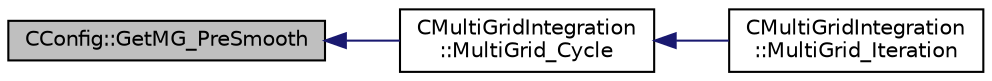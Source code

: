 digraph "CConfig::GetMG_PreSmooth"
{
  edge [fontname="Helvetica",fontsize="10",labelfontname="Helvetica",labelfontsize="10"];
  node [fontname="Helvetica",fontsize="10",shape=record];
  rankdir="LR";
  Node7819 [label="CConfig::GetMG_PreSmooth",height=0.2,width=0.4,color="black", fillcolor="grey75", style="filled", fontcolor="black"];
  Node7819 -> Node7820 [dir="back",color="midnightblue",fontsize="10",style="solid",fontname="Helvetica"];
  Node7820 [label="CMultiGridIntegration\l::MultiGrid_Cycle",height=0.2,width=0.4,color="black", fillcolor="white", style="filled",URL="$class_c_multi_grid_integration.html#aa9a52a00a3417c465307ae6aea035f41",tooltip="Perform a Full-Approximation Storage (FAS) Multigrid. "];
  Node7820 -> Node7821 [dir="back",color="midnightblue",fontsize="10",style="solid",fontname="Helvetica"];
  Node7821 [label="CMultiGridIntegration\l::MultiGrid_Iteration",height=0.2,width=0.4,color="black", fillcolor="white", style="filled",URL="$class_c_multi_grid_integration.html#af0b4014222a37402257b735d2ca32a81",tooltip="This subroutine calls the MultiGrid_Cycle and also prepare the multigrid levels and the monitoring..."];
}
